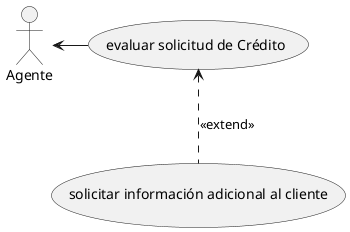 @startuml

//Caso a1

:Actor: as a1
:Actor\n: as a2



Rectangle Sistema{
a1 -> (Caso de uso)
a1 --> (Caso de uso\n)
a1 -> (Caso de uso\n\n)
a2 --> (Caso de uso)
a2 --> (Caso de uso\n\n)
}

note "comunicacion" as n1
note "Entorno del sistema" as n2

n1 --> Sistema
n2 --> Sistema

//Caso Biblioteca

:Socio: as s1
:Bibliotecario: as b1

rectangle Biblioteca{
(Reservar libro) as r1
(Prestar libro) as p1
(Devolver libro) as dev1
(Actualizar catálogo) as act1

s1 --> r1
s1 --> p1
s1 -> dev1
b1 --> p1
b1 -> act1
}

// Caso Inclusión



:Bibliotecario: as b1

b1 -> (Baja socio)

(Baja socio) ..> (Buscar socio) : <<include>>

//Caso Extension

@startuml

:Agente: as a1

(evaluar solicitud de Crédito) as n1

a1 <- n1

(solicitar información adicional al cliente) as n2

n1 <.. n2 : <<extend>>


@enduml